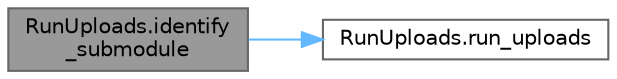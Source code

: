 digraph "RunUploads.identify_submodule"
{
 // LATEX_PDF_SIZE
  bgcolor="transparent";
  edge [fontname=Helvetica,fontsize=10,labelfontname=Helvetica,labelfontsize=10];
  node [fontname=Helvetica,fontsize=10,shape=box,height=0.2,width=0.4];
  rankdir="LR";
  Node1 [id="Node000001",label="RunUploads.identify\l_submodule",height=0.2,width=0.4,color="gray40", fillcolor="grey60", style="filled", fontcolor="black",tooltip=" "];
  Node1 -> Node2 [id="edge1_Node000001_Node000002",color="steelblue1",style="solid",tooltip=" "];
  Node2 [id="Node000002",label="RunUploads.run_uploads",height=0.2,width=0.4,color="grey40", fillcolor="white", style="filled",URL="$namespace_run_uploads.html#aeafb8ed457e8a0da17b3dbe74e7ba19d",tooltip=" "];
}
